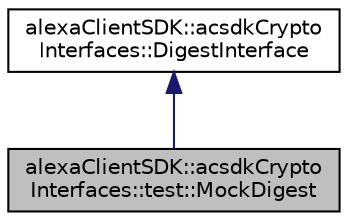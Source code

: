 digraph "alexaClientSDK::acsdkCryptoInterfaces::test::MockDigest"
{
 // LATEX_PDF_SIZE
  edge [fontname="Helvetica",fontsize="10",labelfontname="Helvetica",labelfontsize="10"];
  node [fontname="Helvetica",fontsize="10",shape=record];
  Node1 [label="alexaClientSDK::acsdkCrypto\lInterfaces::test::MockDigest",height=0.2,width=0.4,color="black", fillcolor="grey75", style="filled", fontcolor="black",tooltip=" "];
  Node2 -> Node1 [dir="back",color="midnightblue",fontsize="10",style="solid",fontname="Helvetica"];
  Node2 [label="alexaClientSDK::acsdkCrypto\lInterfaces::DigestInterface",height=0.2,width=0.4,color="black", fillcolor="white", style="filled",URL="$classalexa_client_s_d_k_1_1acsdk_crypto_interfaces_1_1_digest_interface.html",tooltip="Digest computation interface."];
}
